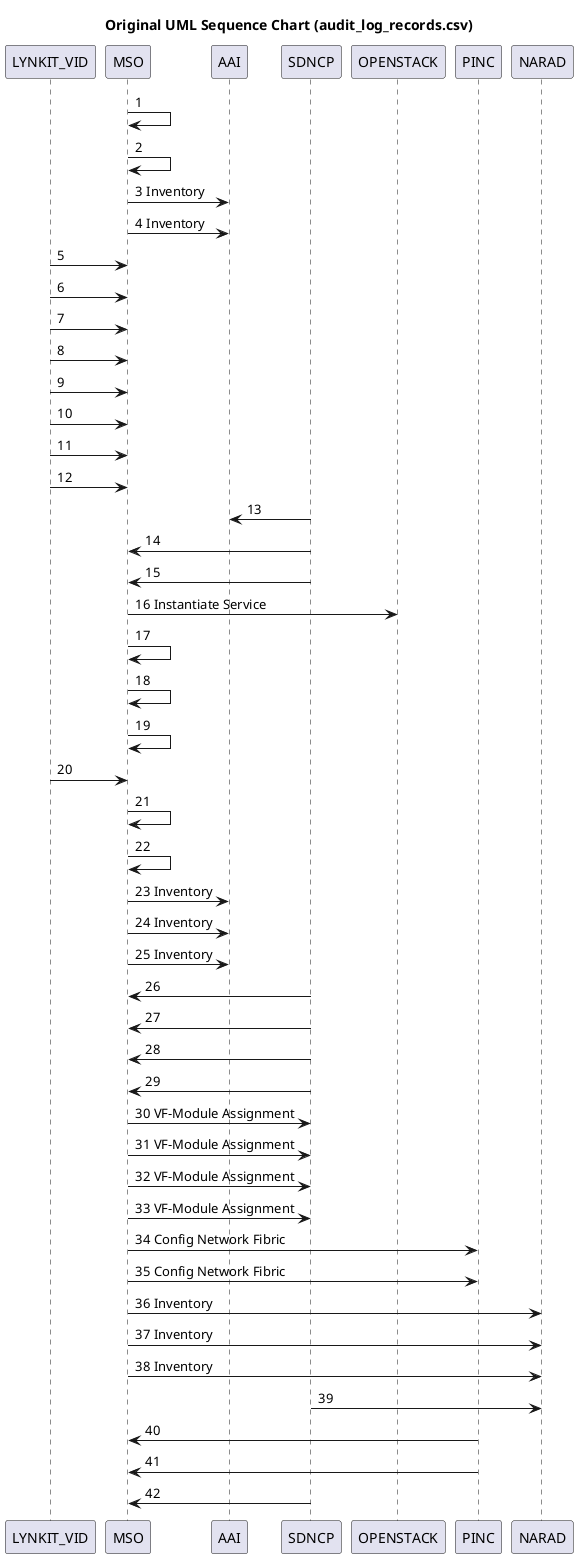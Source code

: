 @startuml
title Original UML Sequence Chart (audit_log_records.csv)
participant LYNKIT_VID order 0
participant MSO order 1
participant AAI order 2
participant SDNCP order 3
participant OPENSTACK order 4
participant PINC order 5
participant NARAD order 6
MSO->MSO : 1 
MSO->MSO : 2 
MSO->AAI : 3 Inventory
MSO->AAI : 4 Inventory
LYNKIT_VID->MSO : 5 
LYNKIT_VID->MSO : 6 
LYNKIT_VID->MSO : 7 
LYNKIT_VID->MSO : 8 
LYNKIT_VID->MSO : 9 
LYNKIT_VID->MSO : 10 
LYNKIT_VID->MSO : 11 
LYNKIT_VID->MSO : 12 
SDNCP->AAI : 13 
SDNCP->MSO : 14 
SDNCP->MSO : 15 
MSO->OPENSTACK : 16 Instantiate Service
MSO->MSO : 17 
MSO->MSO : 18 
MSO->MSO : 19 
LYNKIT_VID->MSO : 20 
MSO->MSO : 21 
MSO->MSO : 22 
MSO->AAI : 23 Inventory
MSO->AAI : 24 Inventory
MSO->AAI : 25 Inventory
SDNCP->MSO : 26 
SDNCP->MSO : 27 
SDNCP->MSO : 28 
SDNCP->MSO : 29 
MSO->SDNCP : 30 VF-Module Assignment
MSO->SDNCP : 31 VF-Module Assignment
MSO->SDNCP : 32 VF-Module Assignment
MSO->SDNCP : 33 VF-Module Assignment
MSO->PINC : 34 Config Network Fibric
MSO->PINC : 35 Config Network Fibric
MSO->NARAD : 36 Inventory
MSO->NARAD : 37 Inventory
MSO->NARAD : 38 Inventory
SDNCP->NARAD : 39 
PINC->MSO : 40 
PINC->MSO : 41 
SDNCP->MSO : 42 
@enduml